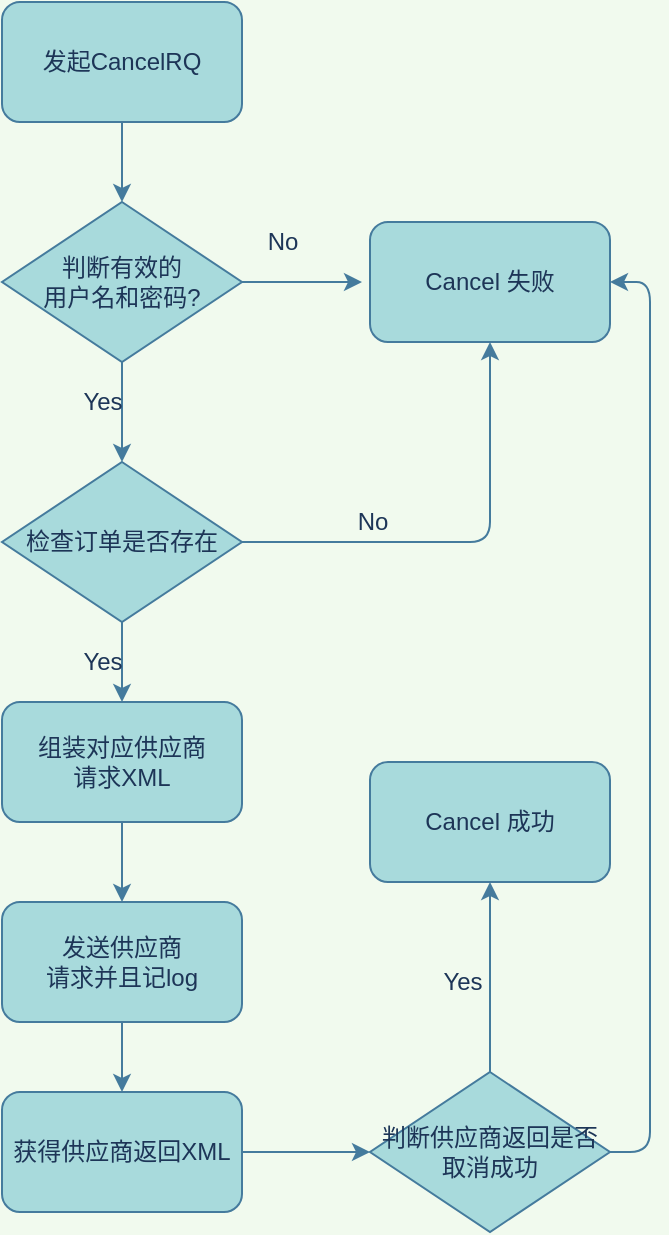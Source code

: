 <mxfile version="14.1.9" type="github">
  <diagram id="cWu59uhgyuvTrXofNNeC" name="Page-1">
    <mxGraphModel dx="782" dy="738" grid="1" gridSize="10" guides="1" tooltips="1" connect="1" arrows="1" fold="1" page="1" pageScale="1" pageWidth="827" pageHeight="1169" background="#F1FAEE" math="0" shadow="0">
      <root>
        <mxCell id="0" />
        <mxCell id="1" parent="0" />
        <mxCell id="-Mwwxeq795hldmn_Ijv5-1" style="edgeStyle=orthogonalEdgeStyle;curved=0;rounded=1;sketch=0;orthogonalLoop=1;jettySize=auto;html=1;exitX=0.5;exitY=1;exitDx=0;exitDy=0;entryX=0.5;entryY=0;entryDx=0;entryDy=0;strokeColor=#457B9D;fillColor=#A8DADC;fontColor=#1D3557;" edge="1" parent="1" source="-Mwwxeq795hldmn_Ijv5-2" target="-Mwwxeq795hldmn_Ijv5-5">
          <mxGeometry relative="1" as="geometry" />
        </mxCell>
        <mxCell id="-Mwwxeq795hldmn_Ijv5-2" value="发起CancelRQ" style="rounded=1;whiteSpace=wrap;html=1;sketch=0;strokeColor=#457B9D;fillColor=#A8DADC;fontColor=#1D3557;" vertex="1" parent="1">
          <mxGeometry x="30" y="10" width="120" height="60" as="geometry" />
        </mxCell>
        <mxCell id="-Mwwxeq795hldmn_Ijv5-3" style="edgeStyle=orthogonalEdgeStyle;curved=0;rounded=1;sketch=0;orthogonalLoop=1;jettySize=auto;html=1;exitX=0.5;exitY=1;exitDx=0;exitDy=0;entryX=0.5;entryY=0;entryDx=0;entryDy=0;strokeColor=#457B9D;fillColor=#A8DADC;fontColor=#1D3557;" edge="1" parent="1" source="-Mwwxeq795hldmn_Ijv5-5" target="-Mwwxeq795hldmn_Ijv5-9">
          <mxGeometry relative="1" as="geometry" />
        </mxCell>
        <mxCell id="-Mwwxeq795hldmn_Ijv5-4" style="edgeStyle=orthogonalEdgeStyle;curved=0;rounded=1;sketch=0;orthogonalLoop=1;jettySize=auto;html=1;exitX=1;exitY=0.5;exitDx=0;exitDy=0;strokeColor=#457B9D;fillColor=#A8DADC;fontColor=#1D3557;" edge="1" parent="1" source="-Mwwxeq795hldmn_Ijv5-5">
          <mxGeometry relative="1" as="geometry">
            <mxPoint x="210" y="150" as="targetPoint" />
          </mxGeometry>
        </mxCell>
        <mxCell id="-Mwwxeq795hldmn_Ijv5-5" value="判断有效的&lt;br&gt;用户名和密码?" style="rhombus;whiteSpace=wrap;html=1;rounded=0;sketch=0;strokeColor=#457B9D;fillColor=#A8DADC;fontColor=#1D3557;" vertex="1" parent="1">
          <mxGeometry x="30" y="110" width="120" height="80" as="geometry" />
        </mxCell>
        <mxCell id="-Mwwxeq795hldmn_Ijv5-6" value="Cancel 失败" style="rounded=1;whiteSpace=wrap;html=1;sketch=0;strokeColor=#457B9D;fillColor=#A8DADC;fontColor=#1D3557;" vertex="1" parent="1">
          <mxGeometry x="214" y="120" width="120" height="60" as="geometry" />
        </mxCell>
        <mxCell id="-Mwwxeq795hldmn_Ijv5-7" style="edgeStyle=orthogonalEdgeStyle;curved=0;rounded=1;sketch=0;orthogonalLoop=1;jettySize=auto;html=1;exitX=0.5;exitY=1;exitDx=0;exitDy=0;entryX=0.5;entryY=0;entryDx=0;entryDy=0;strokeColor=#457B9D;fillColor=#A8DADC;fontColor=#1D3557;" edge="1" parent="1" source="-Mwwxeq795hldmn_Ijv5-9" target="-Mwwxeq795hldmn_Ijv5-11">
          <mxGeometry relative="1" as="geometry" />
        </mxCell>
        <mxCell id="-Mwwxeq795hldmn_Ijv5-8" style="edgeStyle=orthogonalEdgeStyle;curved=0;rounded=1;sketch=0;orthogonalLoop=1;jettySize=auto;html=1;exitX=1;exitY=0.5;exitDx=0;exitDy=0;entryX=0.5;entryY=1;entryDx=0;entryDy=0;strokeColor=#457B9D;fillColor=#A8DADC;fontColor=#1D3557;" edge="1" parent="1" source="-Mwwxeq795hldmn_Ijv5-9" target="-Mwwxeq795hldmn_Ijv5-6">
          <mxGeometry relative="1" as="geometry" />
        </mxCell>
        <mxCell id="-Mwwxeq795hldmn_Ijv5-9" value="检查订单是否存在" style="rhombus;whiteSpace=wrap;html=1;rounded=0;sketch=0;strokeColor=#457B9D;fillColor=#A8DADC;fontColor=#1D3557;" vertex="1" parent="1">
          <mxGeometry x="30" y="240" width="120" height="80" as="geometry" />
        </mxCell>
        <mxCell id="-Mwwxeq795hldmn_Ijv5-10" style="edgeStyle=orthogonalEdgeStyle;curved=0;rounded=1;sketch=0;orthogonalLoop=1;jettySize=auto;html=1;exitX=0.5;exitY=1;exitDx=0;exitDy=0;entryX=0.5;entryY=0;entryDx=0;entryDy=0;strokeColor=#457B9D;fillColor=#A8DADC;fontColor=#1D3557;" edge="1" parent="1" source="-Mwwxeq795hldmn_Ijv5-11" target="-Mwwxeq795hldmn_Ijv5-13">
          <mxGeometry relative="1" as="geometry" />
        </mxCell>
        <mxCell id="-Mwwxeq795hldmn_Ijv5-11" value="组装对应供应商&lt;br&gt;请求XML" style="rounded=1;whiteSpace=wrap;html=1;sketch=0;strokeColor=#457B9D;fillColor=#A8DADC;fontColor=#1D3557;" vertex="1" parent="1">
          <mxGeometry x="30" y="360" width="120" height="60" as="geometry" />
        </mxCell>
        <mxCell id="-Mwwxeq795hldmn_Ijv5-12" style="edgeStyle=orthogonalEdgeStyle;curved=0;rounded=1;sketch=0;orthogonalLoop=1;jettySize=auto;html=1;exitX=0.5;exitY=1;exitDx=0;exitDy=0;entryX=0.5;entryY=0;entryDx=0;entryDy=0;strokeColor=#457B9D;fillColor=#A8DADC;fontColor=#1D3557;" edge="1" parent="1" source="-Mwwxeq795hldmn_Ijv5-13" target="-Mwwxeq795hldmn_Ijv5-15">
          <mxGeometry relative="1" as="geometry" />
        </mxCell>
        <mxCell id="-Mwwxeq795hldmn_Ijv5-13" value="发送供应商&lt;br&gt;请求并且记log" style="rounded=1;whiteSpace=wrap;html=1;sketch=0;strokeColor=#457B9D;fillColor=#A8DADC;fontColor=#1D3557;" vertex="1" parent="1">
          <mxGeometry x="30" y="460" width="120" height="60" as="geometry" />
        </mxCell>
        <mxCell id="-Mwwxeq795hldmn_Ijv5-14" style="edgeStyle=orthogonalEdgeStyle;curved=0;rounded=1;sketch=0;orthogonalLoop=1;jettySize=auto;html=1;exitX=1;exitY=0.5;exitDx=0;exitDy=0;strokeColor=#457B9D;fillColor=#A8DADC;fontColor=#1D3557;" edge="1" parent="1" source="-Mwwxeq795hldmn_Ijv5-15" target="-Mwwxeq795hldmn_Ijv5-18">
          <mxGeometry relative="1" as="geometry" />
        </mxCell>
        <mxCell id="-Mwwxeq795hldmn_Ijv5-15" value="获得供应商返回XML" style="rounded=1;whiteSpace=wrap;html=1;sketch=0;strokeColor=#457B9D;fillColor=#A8DADC;fontColor=#1D3557;" vertex="1" parent="1">
          <mxGeometry x="30" y="555" width="120" height="60" as="geometry" />
        </mxCell>
        <mxCell id="-Mwwxeq795hldmn_Ijv5-16" style="edgeStyle=orthogonalEdgeStyle;curved=0;rounded=1;sketch=0;orthogonalLoop=1;jettySize=auto;html=1;exitX=0.5;exitY=0;exitDx=0;exitDy=0;entryX=0.5;entryY=1;entryDx=0;entryDy=0;strokeColor=#457B9D;fillColor=#A8DADC;fontColor=#1D3557;" edge="1" parent="1" source="-Mwwxeq795hldmn_Ijv5-18" target="-Mwwxeq795hldmn_Ijv5-19">
          <mxGeometry relative="1" as="geometry" />
        </mxCell>
        <mxCell id="-Mwwxeq795hldmn_Ijv5-17" style="edgeStyle=orthogonalEdgeStyle;curved=0;rounded=1;sketch=0;orthogonalLoop=1;jettySize=auto;html=1;exitX=1;exitY=0.5;exitDx=0;exitDy=0;entryX=1;entryY=0.5;entryDx=0;entryDy=0;strokeColor=#457B9D;fillColor=#A8DADC;fontColor=#1D3557;" edge="1" parent="1" source="-Mwwxeq795hldmn_Ijv5-18" target="-Mwwxeq795hldmn_Ijv5-6">
          <mxGeometry relative="1" as="geometry" />
        </mxCell>
        <mxCell id="-Mwwxeq795hldmn_Ijv5-18" value="判断供应商返回是否取消成功" style="rhombus;whiteSpace=wrap;html=1;rounded=0;sketch=0;strokeColor=#457B9D;fillColor=#A8DADC;fontColor=#1D3557;" vertex="1" parent="1">
          <mxGeometry x="214" y="545" width="120" height="80" as="geometry" />
        </mxCell>
        <mxCell id="-Mwwxeq795hldmn_Ijv5-19" value="Cancel 成功" style="rounded=1;whiteSpace=wrap;html=1;sketch=0;strokeColor=#457B9D;fillColor=#A8DADC;fontColor=#1D3557;" vertex="1" parent="1">
          <mxGeometry x="214" y="390" width="120" height="60" as="geometry" />
        </mxCell>
        <mxCell id="-Mwwxeq795hldmn_Ijv5-20" value="Yes" style="text;html=1;align=center;verticalAlign=middle;resizable=0;points=[];autosize=1;fontColor=#1D3557;" vertex="1" parent="1">
          <mxGeometry x="60" y="200" width="40" height="20" as="geometry" />
        </mxCell>
        <mxCell id="-Mwwxeq795hldmn_Ijv5-21" value="No" style="text;html=1;align=center;verticalAlign=middle;resizable=0;points=[];autosize=1;fontColor=#1D3557;" vertex="1" parent="1">
          <mxGeometry x="155" y="120" width="30" height="20" as="geometry" />
        </mxCell>
        <mxCell id="-Mwwxeq795hldmn_Ijv5-22" value="No" style="text;html=1;align=center;verticalAlign=middle;resizable=0;points=[];autosize=1;fontColor=#1D3557;" vertex="1" parent="1">
          <mxGeometry x="200" y="260" width="30" height="20" as="geometry" />
        </mxCell>
        <mxCell id="-Mwwxeq795hldmn_Ijv5-23" value="Yes" style="text;html=1;align=center;verticalAlign=middle;resizable=0;points=[];autosize=1;fontColor=#1D3557;" vertex="1" parent="1">
          <mxGeometry x="60" y="330" width="40" height="20" as="geometry" />
        </mxCell>
        <mxCell id="-Mwwxeq795hldmn_Ijv5-24" value="Yes" style="text;html=1;align=center;verticalAlign=middle;resizable=0;points=[];autosize=1;fontColor=#1D3557;" vertex="1" parent="1">
          <mxGeometry x="240" y="490" width="40" height="20" as="geometry" />
        </mxCell>
      </root>
    </mxGraphModel>
  </diagram>
</mxfile>
